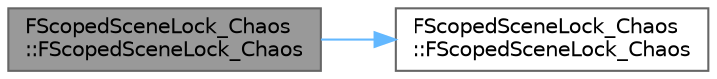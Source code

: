 digraph "FScopedSceneLock_Chaos::FScopedSceneLock_Chaos"
{
 // INTERACTIVE_SVG=YES
 // LATEX_PDF_SIZE
  bgcolor="transparent";
  edge [fontname=Helvetica,fontsize=10,labelfontname=Helvetica,labelfontsize=10];
  node [fontname=Helvetica,fontsize=10,shape=box,height=0.2,width=0.4];
  rankdir="LR";
  Node1 [id="Node000001",label="FScopedSceneLock_Chaos\l::FScopedSceneLock_Chaos",height=0.2,width=0.4,color="gray40", fillcolor="grey60", style="filled", fontcolor="black",tooltip=" "];
  Node1 -> Node2 [id="edge1_Node000001_Node000002",color="steelblue1",style="solid",tooltip=" "];
  Node2 [id="Node000002",label="FScopedSceneLock_Chaos\l::FScopedSceneLock_Chaos",height=0.2,width=0.4,color="grey40", fillcolor="white", style="filled",URL="$d4/d17/structFScopedSceneLock__Chaos.html#a087785f49df7879745270a1c582639f2",tooltip=" "];
}
